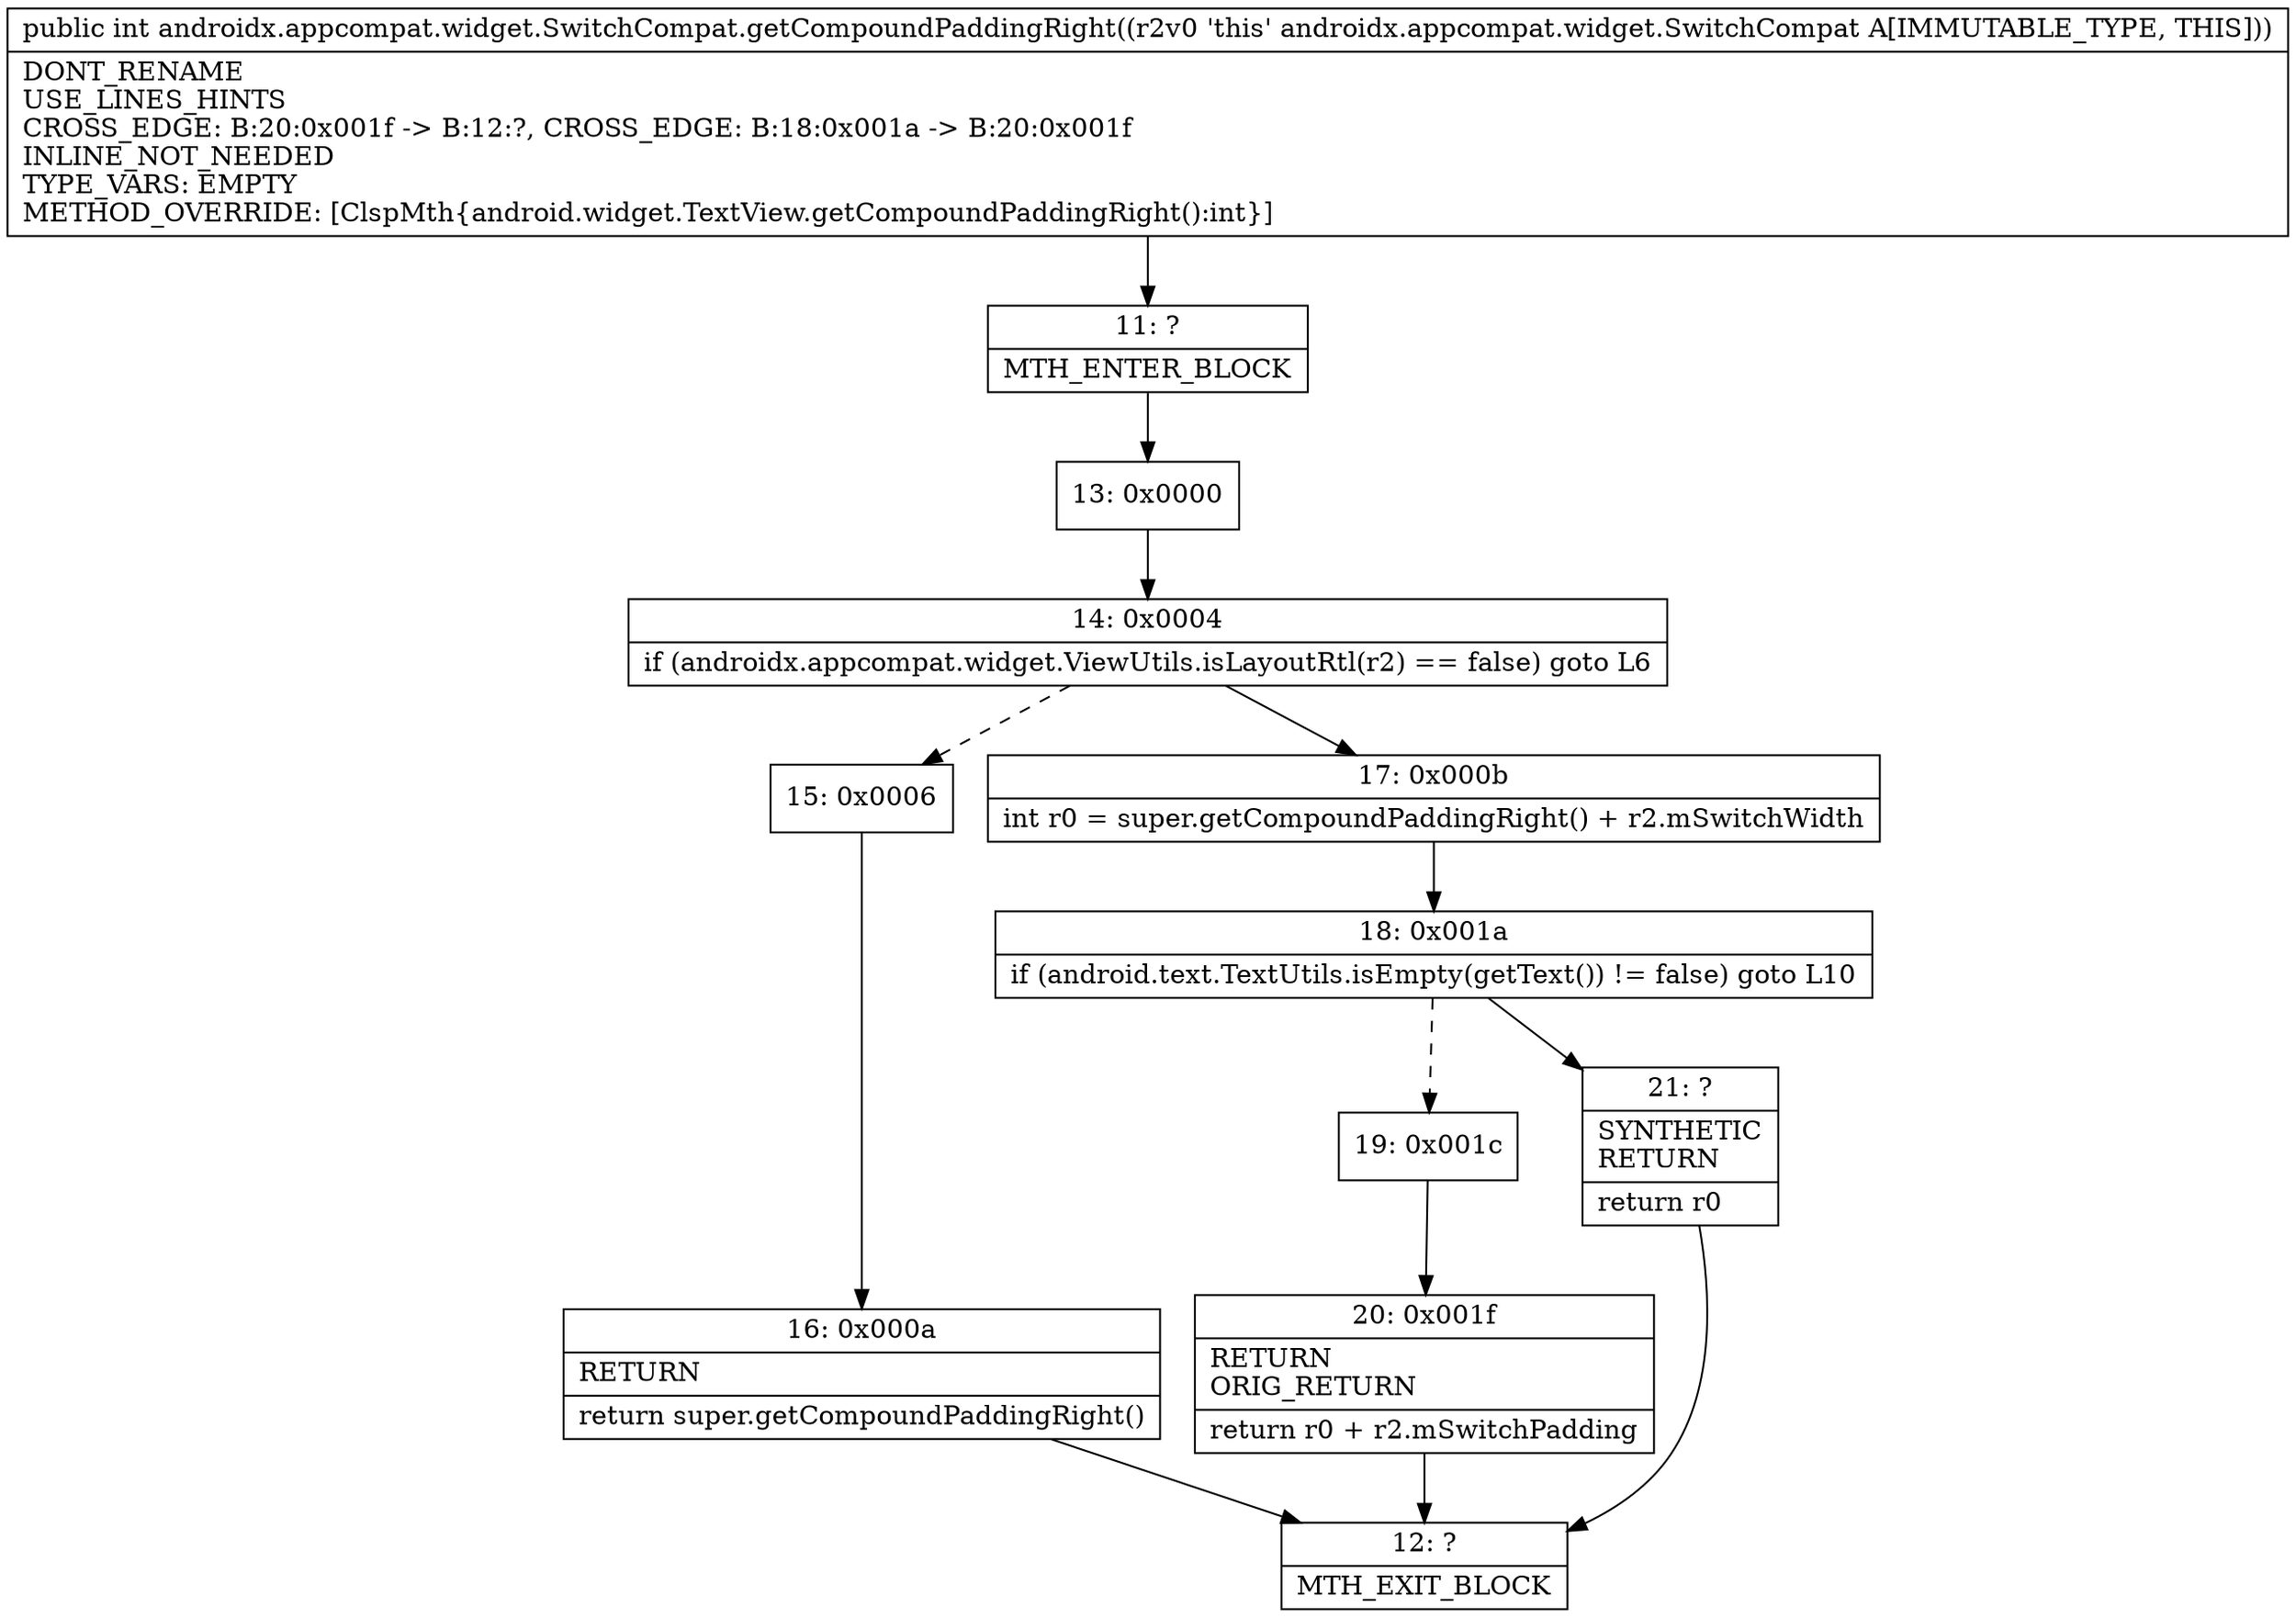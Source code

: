 digraph "CFG forandroidx.appcompat.widget.SwitchCompat.getCompoundPaddingRight()I" {
Node_11 [shape=record,label="{11\:\ ?|MTH_ENTER_BLOCK\l}"];
Node_13 [shape=record,label="{13\:\ 0x0000}"];
Node_14 [shape=record,label="{14\:\ 0x0004|if (androidx.appcompat.widget.ViewUtils.isLayoutRtl(r2) == false) goto L6\l}"];
Node_15 [shape=record,label="{15\:\ 0x0006}"];
Node_16 [shape=record,label="{16\:\ 0x000a|RETURN\l|return super.getCompoundPaddingRight()\l}"];
Node_12 [shape=record,label="{12\:\ ?|MTH_EXIT_BLOCK\l}"];
Node_17 [shape=record,label="{17\:\ 0x000b|int r0 = super.getCompoundPaddingRight() + r2.mSwitchWidth\l}"];
Node_18 [shape=record,label="{18\:\ 0x001a|if (android.text.TextUtils.isEmpty(getText()) != false) goto L10\l}"];
Node_19 [shape=record,label="{19\:\ 0x001c}"];
Node_20 [shape=record,label="{20\:\ 0x001f|RETURN\lORIG_RETURN\l|return r0 + r2.mSwitchPadding\l}"];
Node_21 [shape=record,label="{21\:\ ?|SYNTHETIC\lRETURN\l|return r0\l}"];
MethodNode[shape=record,label="{public int androidx.appcompat.widget.SwitchCompat.getCompoundPaddingRight((r2v0 'this' androidx.appcompat.widget.SwitchCompat A[IMMUTABLE_TYPE, THIS]))  | DONT_RENAME\lUSE_LINES_HINTS\lCROSS_EDGE: B:20:0x001f \-\> B:12:?, CROSS_EDGE: B:18:0x001a \-\> B:20:0x001f\lINLINE_NOT_NEEDED\lTYPE_VARS: EMPTY\lMETHOD_OVERRIDE: [ClspMth\{android.widget.TextView.getCompoundPaddingRight():int\}]\l}"];
MethodNode -> Node_11;Node_11 -> Node_13;
Node_13 -> Node_14;
Node_14 -> Node_15[style=dashed];
Node_14 -> Node_17;
Node_15 -> Node_16;
Node_16 -> Node_12;
Node_17 -> Node_18;
Node_18 -> Node_19[style=dashed];
Node_18 -> Node_21;
Node_19 -> Node_20;
Node_20 -> Node_12;
Node_21 -> Node_12;
}

